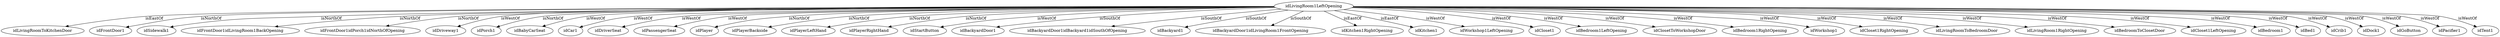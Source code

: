 strict digraph  {
idLivingRoom1LeftOpening [node_type=entity_node];
idLivingRoomToKitchenDoor [node_type=entity_node];
idFrontDoor1 [node_type=entity_node];
idSidewalk1 [node_type=entity_node];
idFrontDoor1idLivingRoom1BackOpening [node_type=entity_node];
idFrontDoor1idPorch1idNorthOfOpening [node_type=entity_node];
idDriveway1 [node_type=entity_node];
idPorch1 [node_type=entity_node];
idBabyCarSeat [node_type=entity_node];
idCar1 [node_type=entity_node];
idDriverSeat [node_type=entity_node];
idPassengerSeat [node_type=entity_node];
idPlayer [node_type=entity_node];
idPlayerBackside [node_type=entity_node];
idPlayerLeftHand [node_type=entity_node];
idPlayerRightHand [node_type=entity_node];
idStartButton [node_type=entity_node];
idBackyardDoor1 [node_type=entity_node];
idBackyardDoor1idBackyard1idSouthOfOpening [node_type=entity_node];
idBackyard1 [node_type=entity_node];
idBackyardDoor1idLivingRoom1FrontOpening [node_type=entity_node];
idKitchen1RightOpening [node_type=entity_node];
idKitchen1 [node_type=entity_node];
idWorkshop1LeftOpening [node_type=entity_node];
idCloset1 [node_type=entity_node];
idBedroom1LeftOpening [node_type=entity_node];
idClosetToWorkshopDoor [node_type=entity_node];
idBedroom1RightOpening [node_type=entity_node];
idWorkshop1 [node_type=entity_node];
idCloset1RightOpening [node_type=entity_node];
idLivingRoomToBedroomDoor [node_type=entity_node];
idLivingRoom1RightOpening [node_type=entity_node];
idBedroomToClosetDoor [node_type=entity_node];
idCloset1LeftOpening [node_type=entity_node];
idBedroom1 [node_type=entity_node];
idBed1 [node_type=entity_node];
idCrib1 [node_type=entity_node];
idDock1 [node_type=entity_node];
idGoButton [node_type=entity_node];
idPacifier1 [node_type=entity_node];
idTent1 [node_type=entity_node];
idLivingRoom1LeftOpening -> idLivingRoomToKitchenDoor  [edge_type=relationship, label=isEastOf];
idLivingRoom1LeftOpening -> idFrontDoor1  [edge_type=relationship, label=isNorthOf];
idLivingRoom1LeftOpening -> idSidewalk1  [edge_type=relationship, label=isNorthOf];
idLivingRoom1LeftOpening -> idFrontDoor1idLivingRoom1BackOpening  [edge_type=relationship, label=isNorthOf];
idLivingRoom1LeftOpening -> idFrontDoor1idPorch1idNorthOfOpening  [edge_type=relationship, label=isNorthOf];
idLivingRoom1LeftOpening -> idDriveway1  [edge_type=relationship, label=isWestOf];
idLivingRoom1LeftOpening -> idPorch1  [edge_type=relationship, label=isNorthOf];
idLivingRoom1LeftOpening -> idBabyCarSeat  [edge_type=relationship, label=isWestOf];
idLivingRoom1LeftOpening -> idCar1  [edge_type=relationship, label=isWestOf];
idLivingRoom1LeftOpening -> idDriverSeat  [edge_type=relationship, label=isWestOf];
idLivingRoom1LeftOpening -> idPassengerSeat  [edge_type=relationship, label=isWestOf];
idLivingRoom1LeftOpening -> idPlayer  [edge_type=relationship, label=isNorthOf];
idLivingRoom1LeftOpening -> idPlayerBackside  [edge_type=relationship, label=isNorthOf];
idLivingRoom1LeftOpening -> idPlayerLeftHand  [edge_type=relationship, label=isNorthOf];
idLivingRoom1LeftOpening -> idPlayerRightHand  [edge_type=relationship, label=isNorthOf];
idLivingRoom1LeftOpening -> idStartButton  [edge_type=relationship, label=isWestOf];
idLivingRoom1LeftOpening -> idBackyardDoor1  [edge_type=relationship, label=isSouthOf];
idLivingRoom1LeftOpening -> idBackyardDoor1idBackyard1idSouthOfOpening  [edge_type=relationship, label=isSouthOf];
idLivingRoom1LeftOpening -> idBackyard1  [edge_type=relationship, label=isSouthOf];
idLivingRoom1LeftOpening -> idBackyardDoor1idLivingRoom1FrontOpening  [edge_type=relationship, label=isSouthOf];
idLivingRoom1LeftOpening -> idKitchen1RightOpening  [edge_type=relationship, label=isEastOf];
idLivingRoom1LeftOpening -> idKitchen1  [edge_type=relationship, label=isEastOf];
idLivingRoom1LeftOpening -> idWorkshop1LeftOpening  [edge_type=relationship, label=isWestOf];
idLivingRoom1LeftOpening -> idCloset1  [edge_type=relationship, label=isWestOf];
idLivingRoom1LeftOpening -> idBedroom1LeftOpening  [edge_type=relationship, label=isWestOf];
idLivingRoom1LeftOpening -> idClosetToWorkshopDoor  [edge_type=relationship, label=isWestOf];
idLivingRoom1LeftOpening -> idBedroom1RightOpening  [edge_type=relationship, label=isWestOf];
idLivingRoom1LeftOpening -> idWorkshop1  [edge_type=relationship, label=isWestOf];
idLivingRoom1LeftOpening -> idCloset1RightOpening  [edge_type=relationship, label=isWestOf];
idLivingRoom1LeftOpening -> idLivingRoomToBedroomDoor  [edge_type=relationship, label=isWestOf];
idLivingRoom1LeftOpening -> idLivingRoom1RightOpening  [edge_type=relationship, label=isWestOf];
idLivingRoom1LeftOpening -> idBedroomToClosetDoor  [edge_type=relationship, label=isWestOf];
idLivingRoom1LeftOpening -> idCloset1LeftOpening  [edge_type=relationship, label=isWestOf];
idLivingRoom1LeftOpening -> idBedroom1  [edge_type=relationship, label=isWestOf];
idLivingRoom1LeftOpening -> idBed1  [edge_type=relationship, label=isWestOf];
idLivingRoom1LeftOpening -> idCrib1  [edge_type=relationship, label=isWestOf];
idLivingRoom1LeftOpening -> idDock1  [edge_type=relationship, label=isWestOf];
idLivingRoom1LeftOpening -> idGoButton  [edge_type=relationship, label=isWestOf];
idLivingRoom1LeftOpening -> idPacifier1  [edge_type=relationship, label=isWestOf];
idLivingRoom1LeftOpening -> idTent1  [edge_type=relationship, label=isWestOf];
}
